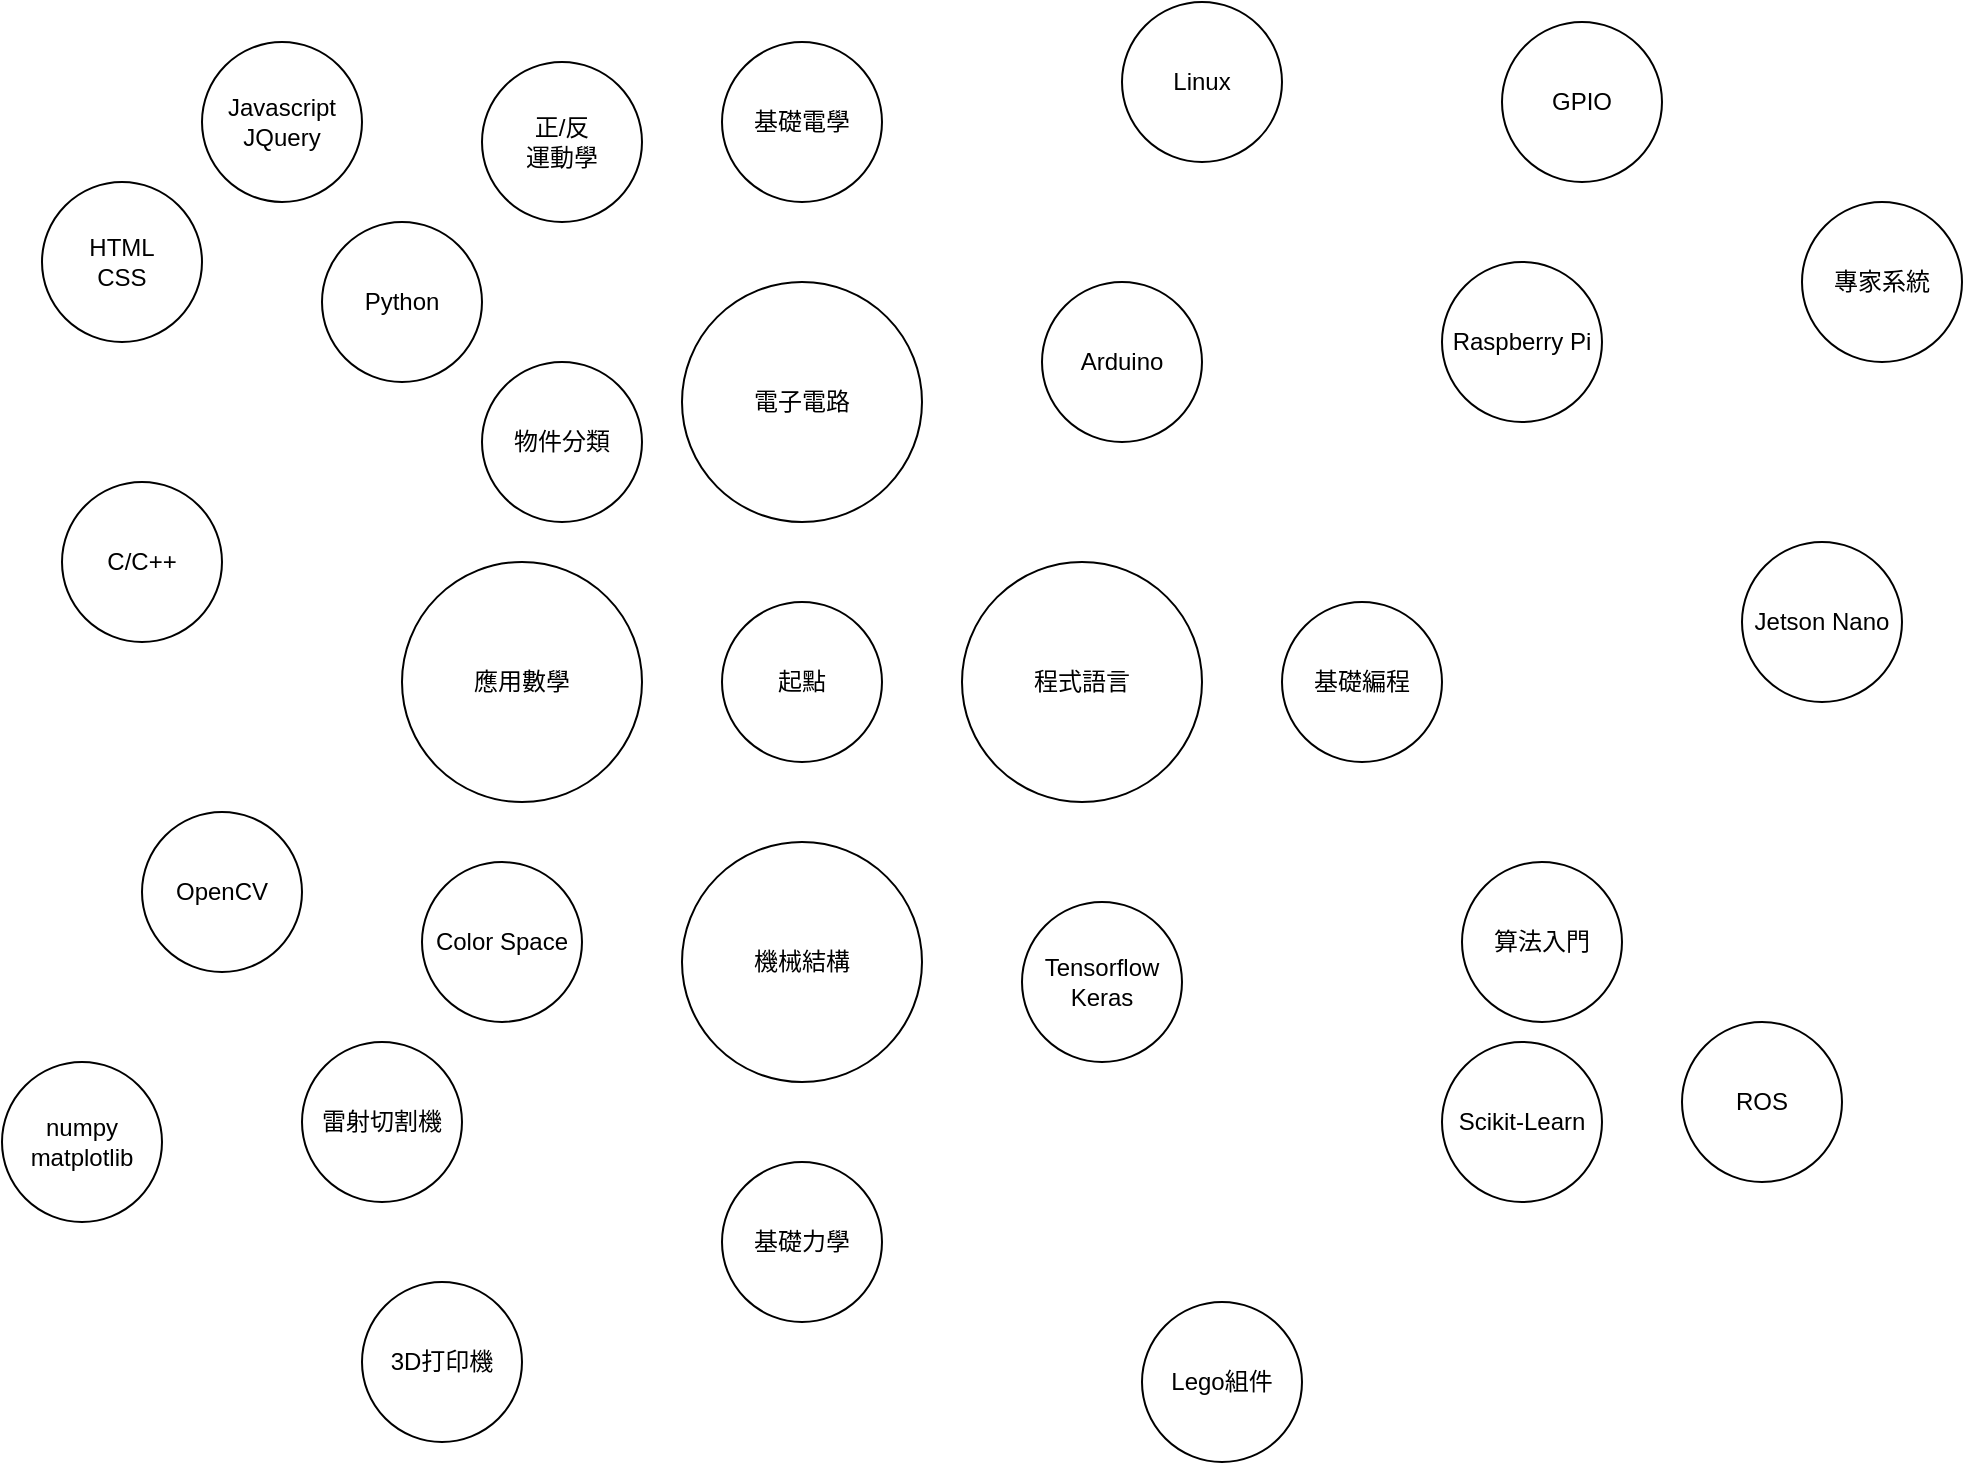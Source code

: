 <mxfile version="13.4.5" type="github" pages="2">
  <diagram id="W9apcFs2qvgN_YsfxOK1" name="Page-1">
    <mxGraphModel dx="1422" dy="777" grid="1" gridSize="10" guides="1" tooltips="1" connect="1" arrows="1" fold="1" page="1" pageScale="1" pageWidth="1100" pageHeight="850" math="0" shadow="0">
      <root>
        <mxCell id="0" />
        <mxCell id="1" parent="0" />
        <mxCell id="O0jEczCmDdBqccvXgOhn-1" value="起點" style="ellipse;whiteSpace=wrap;html=1;" vertex="1" parent="1">
          <mxGeometry x="400" y="320" width="80" height="80" as="geometry" />
        </mxCell>
        <mxCell id="O0jEczCmDdBqccvXgOhn-2" value="程式語言" style="ellipse;whiteSpace=wrap;html=1;" vertex="1" parent="1">
          <mxGeometry x="520" y="300" width="120" height="120" as="geometry" />
        </mxCell>
        <mxCell id="O0jEczCmDdBqccvXgOhn-3" value="電子電路" style="ellipse;whiteSpace=wrap;html=1;" vertex="1" parent="1">
          <mxGeometry x="380" y="160" width="120" height="120" as="geometry" />
        </mxCell>
        <mxCell id="O0jEczCmDdBqccvXgOhn-4" value="機械結構" style="ellipse;whiteSpace=wrap;html=1;" vertex="1" parent="1">
          <mxGeometry x="380" y="440" width="120" height="120" as="geometry" />
        </mxCell>
        <mxCell id="O0jEczCmDdBqccvXgOhn-5" value="應用數學" style="ellipse;whiteSpace=wrap;html=1;aspect=fixed;" vertex="1" parent="1">
          <mxGeometry x="240" y="300" width="120" height="120" as="geometry" />
        </mxCell>
        <mxCell id="O0jEczCmDdBqccvXgOhn-6" value="Lego組件" style="ellipse;whiteSpace=wrap;html=1;aspect=fixed;" vertex="1" parent="1">
          <mxGeometry x="610" y="670" width="80" height="80" as="geometry" />
        </mxCell>
        <mxCell id="O0jEczCmDdBqccvXgOhn-7" value="3D打印機" style="ellipse;whiteSpace=wrap;html=1;aspect=fixed;" vertex="1" parent="1">
          <mxGeometry x="220" y="660" width="80" height="80" as="geometry" />
        </mxCell>
        <mxCell id="O0jEczCmDdBqccvXgOhn-8" value="雷射切割機" style="ellipse;whiteSpace=wrap;html=1;aspect=fixed;" vertex="1" parent="1">
          <mxGeometry x="190" y="540" width="80" height="80" as="geometry" />
        </mxCell>
        <mxCell id="O0jEczCmDdBqccvXgOhn-9" value="算法入門" style="ellipse;whiteSpace=wrap;html=1;aspect=fixed;" vertex="1" parent="1">
          <mxGeometry x="770" y="450" width="80" height="80" as="geometry" />
        </mxCell>
        <mxCell id="O0jEczCmDdBqccvXgOhn-10" value="基礎編程" style="ellipse;whiteSpace=wrap;html=1;aspect=fixed;" vertex="1" parent="1">
          <mxGeometry x="680" y="320" width="80" height="80" as="geometry" />
        </mxCell>
        <mxCell id="O0jEczCmDdBqccvXgOhn-11" value="基礎電學" style="ellipse;whiteSpace=wrap;html=1;aspect=fixed;" vertex="1" parent="1">
          <mxGeometry x="400" y="40" width="80" height="80" as="geometry" />
        </mxCell>
        <mxCell id="O0jEczCmDdBqccvXgOhn-12" value="基礎力學" style="ellipse;whiteSpace=wrap;html=1;aspect=fixed;" vertex="1" parent="1">
          <mxGeometry x="400" y="600" width="80" height="80" as="geometry" />
        </mxCell>
        <mxCell id="O0jEczCmDdBqccvXgOhn-13" value="Arduino" style="ellipse;whiteSpace=wrap;html=1;aspect=fixed;" vertex="1" parent="1">
          <mxGeometry x="560" y="160" width="80" height="80" as="geometry" />
        </mxCell>
        <mxCell id="O0jEczCmDdBqccvXgOhn-14" value="Raspberry Pi" style="ellipse;whiteSpace=wrap;html=1;aspect=fixed;" vertex="1" parent="1">
          <mxGeometry x="760" y="150" width="80" height="80" as="geometry" />
        </mxCell>
        <mxCell id="O0jEczCmDdBqccvXgOhn-15" value="Jetson Nano" style="ellipse;whiteSpace=wrap;html=1;aspect=fixed;" vertex="1" parent="1">
          <mxGeometry x="910" y="290" width="80" height="80" as="geometry" />
        </mxCell>
        <mxCell id="O0jEczCmDdBqccvXgOhn-16" value="Linux" style="ellipse;whiteSpace=wrap;html=1;aspect=fixed;" vertex="1" parent="1">
          <mxGeometry x="600" y="20" width="80" height="80" as="geometry" />
        </mxCell>
        <mxCell id="O0jEczCmDdBqccvXgOhn-17" value="Python" style="ellipse;whiteSpace=wrap;html=1;aspect=fixed;" vertex="1" parent="1">
          <mxGeometry x="200" y="130" width="80" height="80" as="geometry" />
        </mxCell>
        <mxCell id="O0jEczCmDdBqccvXgOhn-18" value="C/C++" style="ellipse;whiteSpace=wrap;html=1;aspect=fixed;" vertex="1" parent="1">
          <mxGeometry x="70" y="260" width="80" height="80" as="geometry" />
        </mxCell>
        <mxCell id="O0jEczCmDdBqccvXgOhn-19" value="HTML&lt;br&gt;CSS" style="ellipse;whiteSpace=wrap;html=1;aspect=fixed;" vertex="1" parent="1">
          <mxGeometry x="60" y="110" width="80" height="80" as="geometry" />
        </mxCell>
        <mxCell id="O0jEczCmDdBqccvXgOhn-21" value="Javascript&lt;br&gt;JQuery" style="ellipse;whiteSpace=wrap;html=1;aspect=fixed;" vertex="1" parent="1">
          <mxGeometry x="140" y="40" width="80" height="80" as="geometry" />
        </mxCell>
        <mxCell id="O0jEczCmDdBqccvXgOhn-22" value="OpenCV" style="ellipse;whiteSpace=wrap;html=1;aspect=fixed;" vertex="1" parent="1">
          <mxGeometry x="110" y="425" width="80" height="80" as="geometry" />
        </mxCell>
        <mxCell id="O0jEczCmDdBqccvXgOhn-23" value="Tensorflow&lt;br&gt;Keras" style="ellipse;whiteSpace=wrap;html=1;aspect=fixed;" vertex="1" parent="1">
          <mxGeometry x="550" y="470" width="80" height="80" as="geometry" />
        </mxCell>
        <mxCell id="O0jEczCmDdBqccvXgOhn-24" value="Scikit-Learn" style="ellipse;whiteSpace=wrap;html=1;aspect=fixed;" vertex="1" parent="1">
          <mxGeometry x="760" y="540" width="80" height="80" as="geometry" />
        </mxCell>
        <mxCell id="O0jEczCmDdBqccvXgOhn-25" value="numpy&lt;br&gt;matplotlib" style="ellipse;whiteSpace=wrap;html=1;aspect=fixed;" vertex="1" parent="1">
          <mxGeometry x="40" y="550" width="80" height="80" as="geometry" />
        </mxCell>
        <mxCell id="O0jEczCmDdBqccvXgOhn-26" value="GPIO" style="ellipse;whiteSpace=wrap;html=1;aspect=fixed;" vertex="1" parent="1">
          <mxGeometry x="790" y="30" width="80" height="80" as="geometry" />
        </mxCell>
        <mxCell id="O0jEczCmDdBqccvXgOhn-27" value="正/反&lt;br&gt;運動學" style="ellipse;whiteSpace=wrap;html=1;aspect=fixed;" vertex="1" parent="1">
          <mxGeometry x="280" y="50" width="80" height="80" as="geometry" />
        </mxCell>
        <mxCell id="O0jEczCmDdBqccvXgOhn-28" value="ROS" style="ellipse;whiteSpace=wrap;html=1;aspect=fixed;" vertex="1" parent="1">
          <mxGeometry x="880" y="530" width="80" height="80" as="geometry" />
        </mxCell>
        <mxCell id="O0jEczCmDdBqccvXgOhn-29" value="Color Space" style="ellipse;whiteSpace=wrap;html=1;aspect=fixed;" vertex="1" parent="1">
          <mxGeometry x="250" y="450" width="80" height="80" as="geometry" />
        </mxCell>
        <mxCell id="O0jEczCmDdBqccvXgOhn-30" value="專家系統" style="ellipse;whiteSpace=wrap;html=1;aspect=fixed;" vertex="1" parent="1">
          <mxGeometry x="940" y="120" width="80" height="80" as="geometry" />
        </mxCell>
        <mxCell id="O0jEczCmDdBqccvXgOhn-31" value="物件分類" style="ellipse;whiteSpace=wrap;html=1;aspect=fixed;" vertex="1" parent="1">
          <mxGeometry x="280" y="200" width="80" height="80" as="geometry" />
        </mxCell>
      </root>
    </mxGraphModel>
  </diagram>
  <diagram id="o1ch6NI5eIXvpj2VR4MX" name="Page-2">
    <mxGraphModel dx="1422" dy="777" grid="1" gridSize="10" guides="1" tooltips="1" connect="1" arrows="1" fold="1" page="1" pageScale="1" pageWidth="1100" pageHeight="850" math="0" shadow="0">
      <root>
        <mxCell id="ctgBbKC-Sr3JcYhxxYbN-0" />
        <mxCell id="ctgBbKC-Sr3JcYhxxYbN-1" parent="ctgBbKC-Sr3JcYhxxYbN-0" />
        <mxCell id="ctgBbKC-Sr3JcYhxxYbN-3" value="編程基礎" style="html=1;shadow=0;dashed=0;align=center;verticalAlign=middle;shape=mxgraph.arrows2.arrow;dy=0;dx=30;notch=30;rotation=90;horizontal=0;" vertex="1" parent="ctgBbKC-Sr3JcYhxxYbN-1">
          <mxGeometry x="50" y="110" width="100" height="120" as="geometry" />
        </mxCell>
        <mxCell id="ctgBbKC-Sr3JcYhxxYbN-8" value="數據結構" style="html=1;shadow=0;dashed=0;align=center;verticalAlign=middle;shape=mxgraph.arrows2.arrow;dy=0;dx=30;notch=30;rotation=90;horizontal=0;" vertex="1" parent="ctgBbKC-Sr3JcYhxxYbN-1">
          <mxGeometry x="50" y="190" width="100" height="120" as="geometry" />
        </mxCell>
        <mxCell id="ctgBbKC-Sr3JcYhxxYbN-10" value="算法入門" style="html=1;shadow=0;dashed=0;align=center;verticalAlign=middle;shape=mxgraph.arrows2.arrow;dy=0;dx=30;notch=30;rotation=90;horizontal=0;" vertex="1" parent="ctgBbKC-Sr3JcYhxxYbN-1">
          <mxGeometry x="50" y="270" width="100" height="120" as="geometry" />
        </mxCell>
        <mxCell id="ctgBbKC-Sr3JcYhxxYbN-12" value="進階算法" style="html=1;shadow=0;dashed=0;align=center;verticalAlign=middle;shape=mxgraph.arrows2.arrow;dy=0;dx=30;notch=30;rotation=90;horizontal=0;" vertex="1" parent="ctgBbKC-Sr3JcYhxxYbN-1">
          <mxGeometry x="50" y="350" width="100" height="120" as="geometry" />
        </mxCell>
        <mxCell id="ctgBbKC-Sr3JcYhxxYbN-13" value="機器學習" style="html=1;shadow=0;dashed=0;align=center;verticalAlign=middle;shape=mxgraph.arrows2.arrow;dy=0;dx=30;notch=0;rotation=90;horizontal=0;" vertex="1" parent="ctgBbKC-Sr3JcYhxxYbN-1">
          <mxGeometry x="850" y="30" width="100" height="120" as="geometry" />
        </mxCell>
        <mxCell id="ctgBbKC-Sr3JcYhxxYbN-14" value="圖像處理" style="html=1;shadow=0;dashed=0;align=center;verticalAlign=middle;shape=mxgraph.arrows2.arrow;dy=0;dx=30;notch=0;rotation=90;horizontal=0;" vertex="1" parent="ctgBbKC-Sr3JcYhxxYbN-1">
          <mxGeometry x="530" y="30" width="100" height="120" as="geometry" />
        </mxCell>
        <mxCell id="ctgBbKC-Sr3JcYhxxYbN-15" value="電子電路" style="html=1;shadow=0;dashed=0;align=center;verticalAlign=middle;shape=mxgraph.arrows2.arrow;dy=0;dx=30;notch=0;rotation=90;horizontal=0;" vertex="1" parent="ctgBbKC-Sr3JcYhxxYbN-1">
          <mxGeometry x="370" y="30" width="100" height="120" as="geometry" />
        </mxCell>
        <mxCell id="ctgBbKC-Sr3JcYhxxYbN-18" value="經典模型" style="html=1;shadow=0;dashed=0;align=center;verticalAlign=middle;shape=mxgraph.arrows2.arrow;dy=0;dx=30;notch=30;rotation=90;horizontal=0;" vertex="1" parent="ctgBbKC-Sr3JcYhxxYbN-1">
          <mxGeometry x="850" y="190" width="100" height="120" as="geometry" />
        </mxCell>
        <mxCell id="ctgBbKC-Sr3JcYhxxYbN-19" value="卷積神徑網絡" style="html=1;shadow=0;dashed=0;align=center;verticalAlign=middle;shape=mxgraph.arrows2.arrow;dy=0;dx=30;notch=30;rotation=90;horizontal=0;" vertex="1" parent="ctgBbKC-Sr3JcYhxxYbN-1">
          <mxGeometry x="850" y="350" width="100" height="120" as="geometry" />
        </mxCell>
        <mxCell id="ctgBbKC-Sr3JcYhxxYbN-20" value="色彩模型" style="html=1;shadow=0;dashed=0;align=center;verticalAlign=middle;shape=mxgraph.arrows2.arrow;dy=0;dx=30;notch=30;rotation=90;horizontal=0;" vertex="1" parent="ctgBbKC-Sr3JcYhxxYbN-1">
          <mxGeometry x="530" y="110" width="100" height="120" as="geometry" />
        </mxCell>
        <mxCell id="ctgBbKC-Sr3JcYhxxYbN-21" value="濾波處理" style="html=1;shadow=0;dashed=0;align=center;verticalAlign=middle;shape=mxgraph.arrows2.arrow;dy=0;dx=30;notch=30;rotation=90;horizontal=0;" vertex="1" parent="ctgBbKC-Sr3JcYhxxYbN-1">
          <mxGeometry x="530" y="270" width="100" height="120" as="geometry" />
        </mxCell>
        <mxCell id="ctgBbKC-Sr3JcYhxxYbN-22" value="基本操作" style="html=1;shadow=0;dashed=0;align=center;verticalAlign=middle;shape=mxgraph.arrows2.arrow;dy=0;dx=30;notch=30;rotation=90;horizontal=0;" vertex="1" parent="ctgBbKC-Sr3JcYhxxYbN-1">
          <mxGeometry x="530" y="190" width="100" height="120" as="geometry" />
        </mxCell>
        <mxCell id="ctgBbKC-Sr3JcYhxxYbN-23" value="輪廓處理" style="html=1;shadow=0;dashed=0;align=center;verticalAlign=middle;shape=mxgraph.arrows2.arrow;dy=0;dx=30;notch=30;rotation=90;horizontal=0;" vertex="1" parent="ctgBbKC-Sr3JcYhxxYbN-1">
          <mxGeometry x="530" y="350" width="100" height="120" as="geometry" />
        </mxCell>
        <mxCell id="ctgBbKC-Sr3JcYhxxYbN-24" value="數據處理" style="html=1;shadow=0;dashed=0;align=center;verticalAlign=middle;shape=mxgraph.arrows2.arrow;dy=0;dx=30;notch=30;rotation=90;horizontal=0;" vertex="1" parent="ctgBbKC-Sr3JcYhxxYbN-1">
          <mxGeometry x="850" y="110" width="100" height="120" as="geometry" />
        </mxCell>
        <mxCell id="ctgBbKC-Sr3JcYhxxYbN-25" value="神徑網絡" style="html=1;shadow=0;dashed=0;align=center;verticalAlign=middle;shape=mxgraph.arrows2.arrow;dy=0;dx=30;notch=30;rotation=90;horizontal=0;" vertex="1" parent="ctgBbKC-Sr3JcYhxxYbN-1">
          <mxGeometry x="850" y="270" width="100" height="120" as="geometry" />
        </mxCell>
        <mxCell id="ctgBbKC-Sr3JcYhxxYbN-26" value="GPIO" style="html=1;shadow=0;dashed=0;align=center;verticalAlign=middle;shape=mxgraph.arrows2.arrow;dy=0;dx=30;notch=30;rotation=90;horizontal=0;" vertex="1" parent="ctgBbKC-Sr3JcYhxxYbN-1">
          <mxGeometry x="370" y="190" width="100" height="120" as="geometry" />
        </mxCell>
        <mxCell id="ctgBbKC-Sr3JcYhxxYbN-27" value="電學基礎" style="html=1;shadow=0;dashed=0;align=center;verticalAlign=middle;shape=mxgraph.arrows2.arrow;dy=0;dx=30;notch=30;rotation=90;horizontal=0;" vertex="1" parent="ctgBbKC-Sr3JcYhxxYbN-1">
          <mxGeometry x="370" y="110" width="100" height="120" as="geometry" />
        </mxCell>
        <mxCell id="ctgBbKC-Sr3JcYhxxYbN-28" value="通訊方式" style="html=1;shadow=0;dashed=0;align=center;verticalAlign=middle;shape=mxgraph.arrows2.arrow;dy=0;dx=30;notch=30;rotation=90;horizontal=0;" vertex="1" parent="ctgBbKC-Sr3JcYhxxYbN-1">
          <mxGeometry x="370" y="270" width="100" height="120" as="geometry" />
        </mxCell>
        <mxCell id="ctgBbKC-Sr3JcYhxxYbN-29" value="HTML&lt;br&gt;CSS" style="html=1;shadow=0;dashed=0;align=center;verticalAlign=middle;shape=mxgraph.arrows2.arrow;dy=0;dx=30;notch=30;rotation=90;horizontal=0;" vertex="1" parent="ctgBbKC-Sr3JcYhxxYbN-1">
          <mxGeometry x="210" y="110" width="100" height="120" as="geometry" />
        </mxCell>
        <mxCell id="ctgBbKC-Sr3JcYhxxYbN-30" value="進階神徑網絡" style="html=1;shadow=0;dashed=0;align=center;verticalAlign=middle;shape=mxgraph.arrows2.arrow;dy=0;dx=30;notch=30;rotation=90;horizontal=0;" vertex="1" parent="ctgBbKC-Sr3JcYhxxYbN-1">
          <mxGeometry x="850" y="430" width="100" height="120" as="geometry" />
        </mxCell>
        <mxCell id="ctgBbKC-Sr3JcYhxxYbN-31" value="Javascript&lt;br&gt;JQuery" style="html=1;shadow=0;dashed=0;align=center;verticalAlign=middle;shape=mxgraph.arrows2.arrow;dy=0;dx=30;notch=30;rotation=90;horizontal=0;" vertex="1" parent="ctgBbKC-Sr3JcYhxxYbN-1">
          <mxGeometry x="210" y="190" width="100" height="120" as="geometry" />
        </mxCell>
        <mxCell id="ctgBbKC-Sr3JcYhxxYbN-32" value="伺服器" style="html=1;shadow=0;dashed=0;align=center;verticalAlign=middle;shape=mxgraph.arrows2.arrow;dy=0;dx=30;notch=30;rotation=90;horizontal=0;" vertex="1" parent="ctgBbKC-Sr3JcYhxxYbN-1">
          <mxGeometry x="210" y="270" width="100" height="120" as="geometry" />
        </mxCell>
        <mxCell id="ctgBbKC-Sr3JcYhxxYbN-33" value="後台編程" style="html=1;shadow=0;dashed=0;align=center;verticalAlign=middle;shape=mxgraph.arrows2.arrow;dy=0;dx=30;notch=30;rotation=90;horizontal=0;" vertex="1" parent="ctgBbKC-Sr3JcYhxxYbN-1">
          <mxGeometry x="210" y="350" width="100" height="120" as="geometry" />
        </mxCell>
        <mxCell id="ctgBbKC-Sr3JcYhxxYbN-34" value="數據庫" style="html=1;shadow=0;dashed=0;align=center;verticalAlign=middle;shape=mxgraph.arrows2.arrow;dy=0;dx=30;notch=30;rotation=90;horizontal=0;" vertex="1" parent="ctgBbKC-Sr3JcYhxxYbN-1">
          <mxGeometry x="210" y="430" width="100" height="120" as="geometry" />
        </mxCell>
        <mxCell id="ctgBbKC-Sr3JcYhxxYbN-35" value="語音工具" style="html=1;shadow=0;dashed=0;align=center;verticalAlign=middle;shape=mxgraph.arrows2.arrow;dy=0;dx=30;notch=30;rotation=90;horizontal=0;" vertex="1" parent="ctgBbKC-Sr3JcYhxxYbN-1">
          <mxGeometry x="690" y="110" width="100" height="120" as="geometry" />
        </mxCell>
        <mxCell id="ctgBbKC-Sr3JcYhxxYbN-36" value="過濾雜訊" style="html=1;shadow=0;dashed=0;align=center;verticalAlign=middle;shape=mxgraph.arrows2.arrow;dy=0;dx=30;notch=30;rotation=90;horizontal=0;" vertex="1" parent="ctgBbKC-Sr3JcYhxxYbN-1">
          <mxGeometry x="370" y="350" width="100" height="120" as="geometry" />
        </mxCell>
        <mxCell id="ctgBbKC-Sr3JcYhxxYbN-37" value="應用工具" style="html=1;shadow=0;dashed=0;align=center;verticalAlign=middle;shape=mxgraph.arrows2.arrow;dy=0;dx=30;notch=0;rotation=90;horizontal=0;" vertex="1" parent="ctgBbKC-Sr3JcYhxxYbN-1">
          <mxGeometry x="690" y="30" width="100" height="120" as="geometry" />
        </mxCell>
        <mxCell id="ctgBbKC-Sr3JcYhxxYbN-38" value="使用模型" style="html=1;shadow=0;dashed=0;align=center;verticalAlign=middle;shape=mxgraph.arrows2.arrow;dy=0;dx=30;notch=30;rotation=90;horizontal=0;" vertex="1" parent="ctgBbKC-Sr3JcYhxxYbN-1">
          <mxGeometry x="690" y="190" width="100" height="120" as="geometry" />
        </mxCell>
        <mxCell id="ctgBbKC-Sr3JcYhxxYbN-39" value="程式設計" style="html=1;shadow=0;dashed=0;align=center;verticalAlign=middle;shape=mxgraph.arrows2.arrow;dy=0;dx=30;notch=0;rotation=90;horizontal=0;" vertex="1" parent="ctgBbKC-Sr3JcYhxxYbN-1">
          <mxGeometry x="50" y="30" width="100" height="120" as="geometry" />
        </mxCell>
        <mxCell id="ctgBbKC-Sr3JcYhxxYbN-40" value="網頁設計" style="html=1;shadow=0;dashed=0;align=center;verticalAlign=middle;shape=mxgraph.arrows2.arrow;dy=0;dx=30;notch=0;rotation=90;horizontal=0;" vertex="1" parent="ctgBbKC-Sr3JcYhxxYbN-1">
          <mxGeometry x="210" y="30" width="100" height="120" as="geometry" />
        </mxCell>
        <mxCell id="ctgBbKC-Sr3JcYhxxYbN-45" value="Linux" style="html=1;shadow=0;dashed=0;align=center;verticalAlign=middle;shape=mxgraph.arrows2.arrow;dy=0;dx=30;notch=30;rotation=90;horizontal=0;" vertex="1" parent="ctgBbKC-Sr3JcYhxxYbN-1">
          <mxGeometry x="690" y="270" width="100" height="120" as="geometry" />
        </mxCell>
        <mxCell id="ctgBbKC-Sr3JcYhxxYbN-46" value="ROS" style="html=1;shadow=0;dashed=0;align=center;verticalAlign=middle;shape=mxgraph.arrows2.arrow;dy=0;dx=30;notch=30;rotation=90;horizontal=0;" vertex="1" parent="ctgBbKC-Sr3JcYhxxYbN-1">
          <mxGeometry x="690" y="350" width="100" height="120" as="geometry" />
        </mxCell>
        <mxCell id="ctgBbKC-Sr3JcYhxxYbN-47" value="數學應用" style="html=1;shadow=0;dashed=0;align=center;verticalAlign=middle;shape=mxgraph.arrows2.arrow;dy=0;dx=30;notch=0;rotation=90;horizontal=0;" vertex="1" parent="ctgBbKC-Sr3JcYhxxYbN-1">
          <mxGeometry x="1010" y="30" width="100" height="120" as="geometry" />
        </mxCell>
        <mxCell id="ctgBbKC-Sr3JcYhxxYbN-48" value="坐標系統" style="html=1;shadow=0;dashed=0;align=center;verticalAlign=middle;shape=mxgraph.arrows2.arrow;dy=0;dx=30;notch=30;rotation=90;horizontal=0;" vertex="1" parent="ctgBbKC-Sr3JcYhxxYbN-1">
          <mxGeometry x="1010" y="110" width="100" height="120" as="geometry" />
        </mxCell>
        <mxCell id="ctgBbKC-Sr3JcYhxxYbN-49" value="三角函數" style="html=1;shadow=0;dashed=0;align=center;verticalAlign=middle;shape=mxgraph.arrows2.arrow;dy=0;dx=30;notch=30;rotation=90;horizontal=0;" vertex="1" parent="ctgBbKC-Sr3JcYhxxYbN-1">
          <mxGeometry x="1010" y="270" width="100" height="120" as="geometry" />
        </mxCell>
        <mxCell id="ctgBbKC-Sr3JcYhxxYbN-50" value="通項式" style="html=1;shadow=0;dashed=0;align=center;verticalAlign=middle;shape=mxgraph.arrows2.arrow;dy=0;dx=30;notch=30;rotation=90;horizontal=0;" vertex="1" parent="ctgBbKC-Sr3JcYhxxYbN-1">
          <mxGeometry x="1010" y="190" width="100" height="120" as="geometry" />
        </mxCell>
        <mxCell id="ctgBbKC-Sr3JcYhxxYbN-51" value="統計公式" style="html=1;shadow=0;dashed=0;align=center;verticalAlign=middle;shape=mxgraph.arrows2.arrow;dy=0;dx=30;notch=30;rotation=90;horizontal=0;" vertex="1" parent="ctgBbKC-Sr3JcYhxxYbN-1">
          <mxGeometry x="1010" y="350" width="100" height="120" as="geometry" />
        </mxCell>
      </root>
    </mxGraphModel>
  </diagram>
</mxfile>

